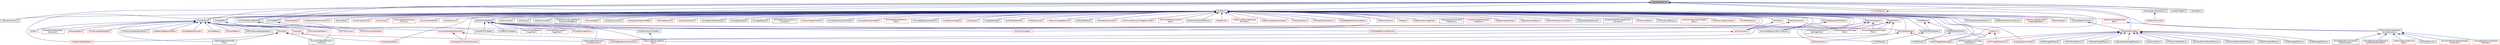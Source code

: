 digraph "itkSingletonMacro.h"
{
 // LATEX_PDF_SIZE
  edge [fontname="Helvetica",fontsize="10",labelfontname="Helvetica",labelfontsize="10"];
  node [fontname="Helvetica",fontsize="10",shape=record];
  Node1 [label="itkSingletonMacro.h",height=0.2,width=0.4,color="black", fillcolor="grey75", style="filled", fontcolor="black",tooltip=" "];
  Node1 -> Node2 [dir="back",color="midnightblue",fontsize="10",style="solid",fontname="Helvetica"];
  Node2 [label="itkBuildInformation.h",height=0.2,width=0.4,color="black", fillcolor="white", style="filled",URL="$itkBuildInformation_8h.html",tooltip=" "];
  Node1 -> Node3 [dir="back",color="midnightblue",fontsize="10",style="solid",fontname="Helvetica"];
  Node3 [label="itkDataObject.h",height=0.2,width=0.4,color="black", fillcolor="white", style="filled",URL="$itkDataObject_8h.html",tooltip=" "];
  Node3 -> Node4 [dir="back",color="midnightblue",fontsize="10",style="solid",fontname="Helvetica"];
  Node4 [label="itkAutoPointerDataObject\lDecorator.h",height=0.2,width=0.4,color="black", fillcolor="white", style="filled",URL="$itkAutoPointerDataObjectDecorator_8h.html",tooltip=" "];
  Node3 -> Node5 [dir="back",color="midnightblue",fontsize="10",style="solid",fontname="Helvetica"];
  Node5 [label="itkCSVArray2DDataObject.h",height=0.2,width=0.4,color="red", fillcolor="white", style="filled",URL="$itkCSVArray2DDataObject_8h.html",tooltip=" "];
  Node3 -> Node7 [dir="back",color="midnightblue",fontsize="10",style="solid",fontname="Helvetica"];
  Node7 [label="itkDataObjectDecorator.h",height=0.2,width=0.4,color="red", fillcolor="white", style="filled",URL="$itkDataObjectDecorator_8h.html",tooltip=" "];
  Node3 -> Node39 [dir="back",color="midnightblue",fontsize="10",style="solid",fontname="Helvetica"];
  Node39 [label="itkGPUDataManager.h",height=0.2,width=0.4,color="red", fillcolor="white", style="filled",URL="$itkGPUDataManager_8h.html",tooltip=" "];
  Node39 -> Node53 [dir="back",color="midnightblue",fontsize="10",style="solid",fontname="Helvetica"];
  Node53 [label="itkGPUImageDataManager.h",height=0.2,width=0.4,color="red", fillcolor="white", style="filled",URL="$itkGPUImageDataManager_8h.html",tooltip=" "];
  Node39 -> Node66 [dir="back",color="midnightblue",fontsize="10",style="solid",fontname="Helvetica"];
  Node66 [label="itkGPUReduction.h",height=0.2,width=0.4,color="red", fillcolor="white", style="filled",URL="$itkGPUReduction_8h.html",tooltip=" "];
  Node3 -> Node67 [dir="back",color="midnightblue",fontsize="10",style="solid",fontname="Helvetica"];
  Node67 [label="itkImageBase.h",height=0.2,width=0.4,color="red", fillcolor="white", style="filled",URL="$itkImageBase_8h.html",tooltip=" "];
  Node3 -> Node912 [dir="back",color="midnightblue",fontsize="10",style="solid",fontname="Helvetica"];
  Node912 [label="itkLevelSetBase.h",height=0.2,width=0.4,color="red", fillcolor="white", style="filled",URL="$itkLevelSetBase_8h.html",tooltip=" "];
  Node3 -> Node914 [dir="back",color="midnightblue",fontsize="10",style="solid",fontname="Helvetica"];
  Node914 [label="itkMatrixResizeableDataObject.h",height=0.2,width=0.4,color="black", fillcolor="white", style="filled",URL="$itkMatrixResizeableDataObject_8h.html",tooltip=" "];
  Node3 -> Node915 [dir="back",color="midnightblue",fontsize="10",style="solid",fontname="Helvetica"];
  Node915 [label="itkPath.h",height=0.2,width=0.4,color="red", fillcolor="white", style="filled",URL="$itkPath_8h.html",tooltip=" "];
  Node3 -> Node924 [dir="back",color="midnightblue",fontsize="10",style="solid",fontname="Helvetica"];
  Node924 [label="itkPointSet.h",height=0.2,width=0.4,color="red", fillcolor="white", style="filled",URL="$itkPointSet_8h.html",tooltip=" "];
  Node924 -> Node258 [dir="back",color="midnightblue",fontsize="10",style="solid",fontname="Helvetica"];
  Node258 [label="itkLandmarkBasedTransform\lInitializer.h",height=0.2,width=0.4,color="black", fillcolor="white", style="filled",URL="$itkLandmarkBasedTransformInitializer_8h.html",tooltip=" "];
  Node924 -> Node931 [dir="back",color="midnightblue",fontsize="10",style="solid",fontname="Helvetica"];
  Node931 [label="itkManifoldParzenWindows\lPointSetFunction.h",height=0.2,width=0.4,color="red", fillcolor="white", style="filled",URL="$itkManifoldParzenWindowsPointSetFunction_8h.html",tooltip=" "];
  Node924 -> Node176 [dir="back",color="midnightblue",fontsize="10",style="solid",fontname="Helvetica"];
  Node176 [label="itkObjectToObjectMetric.h",height=0.2,width=0.4,color="red", fillcolor="white", style="filled",URL="$itkObjectToObjectMetric_8h.html",tooltip=" "];
  Node924 -> Node962 [dir="back",color="midnightblue",fontsize="10",style="solid",fontname="Helvetica"];
  Node962 [label="itkSpatialObjectToPointSet\lFilter.h",height=0.2,width=0.4,color="black", fillcolor="white", style="filled",URL="$itkSpatialObjectToPointSetFilter_8h.html",tooltip=" "];
  Node3 -> Node963 [dir="back",color="midnightblue",fontsize="10",style="solid",fontname="Helvetica"];
  Node963 [label="itkProcessObject.h",height=0.2,width=0.4,color="red", fillcolor="white", style="filled",URL="$itkProcessObject_8h.html",tooltip=" "];
  Node3 -> Node1110 [dir="back",color="midnightblue",fontsize="10",style="solid",fontname="Helvetica"];
  Node1110 [label="itkSample.h",height=0.2,width=0.4,color="red", fillcolor="white", style="filled",URL="$itkSample_8h.html",tooltip=" "];
  Node1110 -> Node1123 [dir="back",color="midnightblue",fontsize="10",style="solid",fontname="Helvetica"];
  Node1123 [label="itkSubsamplerBase.h",height=0.2,width=0.4,color="red", fillcolor="white", style="filled",URL="$itkSubsamplerBase_8h.html",tooltip=" "];
  Node3 -> Node1128 [dir="back",color="midnightblue",fontsize="10",style="solid",fontname="Helvetica"];
  Node1128 [label="itkSimpleDataObjectDecorator.h",height=0.2,width=0.4,color="red", fillcolor="white", style="filled",URL="$itkSimpleDataObjectDecorator_8h.html",tooltip=" "];
  Node1128 -> Node1013 [dir="back",color="midnightblue",fontsize="10",style="solid",fontname="Helvetica"];
  Node1013 [label="itkHistogramThresholdCalculator.h",height=0.2,width=0.4,color="red", fillcolor="white", style="filled",URL="$itkHistogramThresholdCalculator_8h.html",tooltip=" "];
  Node1128 -> Node1130 [dir="back",color="midnightblue",fontsize="10",style="solid",fontname="Helvetica"];
  Node1130 [label="itkKdTreeBasedKmeansEstimator.h",height=0.2,width=0.4,color="red", fillcolor="white", style="filled",URL="$itkKdTreeBasedKmeansEstimator_8h.html",tooltip=" "];
  Node3 -> Node962 [dir="back",color="midnightblue",fontsize="10",style="solid",fontname="Helvetica"];
  Node3 -> Node1131 [dir="back",color="midnightblue",fontsize="10",style="solid",fontname="Helvetica"];
  Node1131 [label="itkTemporalDataObject.h",height=0.2,width=0.4,color="red", fillcolor="white", style="filled",URL="$itkTemporalDataObject_8h.html",tooltip=" "];
  Node3 -> Node1132 [dir="back",color="midnightblue",fontsize="10",style="solid",fontname="Helvetica"];
  Node1132 [label="itkUnaryCorrespondenceMatrix.h",height=0.2,width=0.4,color="black", fillcolor="white", style="filled",URL="$itkUnaryCorrespondenceMatrix_8h.html",tooltip=" "];
  Node3 -> Node1010 [dir="back",color="midnightblue",fontsize="10",style="solid",fontname="Helvetica"];
  Node1010 [label="itkWatershedSegmentTable.h",height=0.2,width=0.4,color="red", fillcolor="white", style="filled",URL="$itkWatershedSegmentTable_8h.html",tooltip=" "];
  Node1 -> Node1133 [dir="back",color="midnightblue",fontsize="10",style="solid",fontname="Helvetica"];
  Node1133 [label="itkFFTWGlobalConfiguration.h",height=0.2,width=0.4,color="black", fillcolor="white", style="filled",URL="$itkFFTWGlobalConfiguration_8h.html",tooltip=" "];
  Node1133 -> Node1134 [dir="back",color="midnightblue",fontsize="10",style="solid",fontname="Helvetica"];
  Node1134 [label="itkFFTWCommon.h",height=0.2,width=0.4,color="red", fillcolor="white", style="filled",URL="$itkFFTWCommon_8h.html",tooltip=" "];
  Node1133 -> Node1135 [dir="back",color="midnightblue",fontsize="10",style="solid",fontname="Helvetica"];
  Node1135 [label="itkFFTWCommonExtended.h",height=0.2,width=0.4,color="red", fillcolor="white", style="filled",URL="$itkFFTWCommonExtended_8h.html",tooltip=" "];
  Node1 -> Node1136 [dir="back",color="midnightblue",fontsize="10",style="solid",fontname="Helvetica"];
  Node1136 [label="itkFloatingPointExceptions.h",height=0.2,width=0.4,color="black", fillcolor="white", style="filled",URL="$itkFloatingPointExceptions_8h.html",tooltip=" "];
  Node1136 -> Node1137 [dir="back",color="midnightblue",fontsize="10",style="solid",fontname="Helvetica"];
  Node1137 [label="itkTestDriverInclude.h",height=0.2,width=0.4,color="red", fillcolor="white", style="filled",URL="$itkTestDriverInclude_8h.html",tooltip=" "];
  Node1 -> Node1140 [dir="back",color="midnightblue",fontsize="10",style="solid",fontname="Helvetica"];
  Node1140 [label="itkMersenneTwisterRandom\lVariateGenerator.h",height=0.2,width=0.4,color="black", fillcolor="white", style="filled",URL="$itkMersenneTwisterRandomVariateGenerator_8h.html",tooltip=" "];
  Node1140 -> Node604 [dir="back",color="midnightblue",fontsize="10",style="solid",fontname="Helvetica"];
  Node604 [label="itkImageRandomConstIterator\lWithIndex.h",height=0.2,width=0.4,color="red", fillcolor="white", style="filled",URL="$itkImageRandomConstIteratorWithIndex_8h.html",tooltip=" "];
  Node1140 -> Node625 [dir="back",color="midnightblue",fontsize="10",style="solid",fontname="Helvetica"];
  Node625 [label="itkImageRandomConstIterator\lWithOnlyIndex.h",height=0.2,width=0.4,color="black", fillcolor="white", style="filled",URL="$itkImageRandomConstIteratorWithOnlyIndex_8h.html",tooltip=" "];
  Node1140 -> Node610 [dir="back",color="midnightblue",fontsize="10",style="solid",fontname="Helvetica"];
  Node610 [label="itkImageRandomNonRepeating\lConstIteratorWithIndex.h",height=0.2,width=0.4,color="red", fillcolor="white", style="filled",URL="$itkImageRandomNonRepeatingConstIteratorWithIndex_8h.html",tooltip=" "];
  Node1140 -> Node1141 [dir="back",color="midnightblue",fontsize="10",style="solid",fontname="Helvetica"];
  Node1141 [label="itkParticleSwarmOptimizer\lBase.h",height=0.2,width=0.4,color="red", fillcolor="white", style="filled",URL="$itkParticleSwarmOptimizerBase_8h.html",tooltip=" "];
  Node1140 -> Node1144 [dir="back",color="midnightblue",fontsize="10",style="solid",fontname="Helvetica"];
  Node1144 [label="itkSPSAOptimizer.h",height=0.2,width=0.4,color="black", fillcolor="white", style="filled",URL="$itkSPSAOptimizer_8h.html",tooltip=" "];
  Node1140 -> Node1126 [dir="back",color="midnightblue",fontsize="10",style="solid",fontname="Helvetica"];
  Node1126 [label="itkUniformRandomSpatialNeighbor\lSubsampler.h",height=0.2,width=0.4,color="red", fillcolor="white", style="filled",URL="$itkUniformRandomSpatialNeighborSubsampler_8h.html",tooltip=" "];
  Node1 -> Node1145 [dir="back",color="midnightblue",fontsize="10",style="solid",fontname="Helvetica"];
  Node1145 [label="itkMetaImageIO.h",height=0.2,width=0.4,color="black", fillcolor="white", style="filled",URL="$itkMetaImageIO_8h.html",tooltip=" "];
  Node1 -> Node1026 [dir="back",color="midnightblue",fontsize="10",style="solid",fontname="Helvetica"];
  Node1026 [label="itkMultiThreaderBase.h",height=0.2,width=0.4,color="black", fillcolor="white", style="filled",URL="$itkMultiThreaderBase_8h.html",tooltip=" "];
  Node1026 -> Node274 [dir="back",color="midnightblue",fontsize="10",style="solid",fontname="Helvetica"];
  Node274 [label="itkCannyEdgeDetectionImage\lFilter.h",height=0.2,width=0.4,color="red", fillcolor="white", style="filled",URL="$itkCannyEdgeDetectionImageFilter_8h.html",tooltip=" "];
  Node1026 -> Node298 [dir="back",color="midnightblue",fontsize="10",style="solid",fontname="Helvetica"];
  Node298 [label="itkDenseFiniteDifference\lImageFilter.h",height=0.2,width=0.4,color="red", fillcolor="white", style="filled",URL="$itkDenseFiniteDifferenceImageFilter_8h.html",tooltip=" "];
  Node1026 -> Node1027 [dir="back",color="midnightblue",fontsize="10",style="solid",fontname="Helvetica"];
  Node1027 [label="itkDomainThreader.h",height=0.2,width=0.4,color="red", fillcolor="white", style="filled",URL="$itkDomainThreader_8h.html",tooltip=" "];
  Node1026 -> Node300 [dir="back",color="midnightblue",fontsize="10",style="solid",fontname="Helvetica"];
  Node300 [label="itkFiniteDifferenceSparse\lImageFilter.h",height=0.2,width=0.4,color="red", fillcolor="white", style="filled",URL="$itkFiniteDifferenceSparseImageFilter_8h.html",tooltip=" "];
  Node1026 -> Node84 [dir="back",color="midnightblue",fontsize="10",style="solid",fontname="Helvetica"];
  Node84 [label="itkImageToImageMetric.h",height=0.2,width=0.4,color="red", fillcolor="white", style="filled",URL="$itkImageToImageMetric_8h.html",tooltip=" "];
  Node1026 -> Node931 [dir="back",color="midnightblue",fontsize="10",style="solid",fontname="Helvetica"];
  Node1026 -> Node306 [dir="back",color="midnightblue",fontsize="10",style="solid",fontname="Helvetica"];
  Node306 [label="itkNarrowBandImageFilter\lBase.h",height=0.2,width=0.4,color="red", fillcolor="white", style="filled",URL="$itkNarrowBandImageFilterBase_8h.html",tooltip=" "];
  Node1026 -> Node307 [dir="back",color="midnightblue",fontsize="10",style="solid",fontname="Helvetica"];
  Node307 [label="itkParallelSparseFieldLevel\lSetImageFilter.h",height=0.2,width=0.4,color="black", fillcolor="white", style="filled",URL="$itkParallelSparseFieldLevelSetImageFilter_8h.html",tooltip=" "];
  Node1026 -> Node1048 [dir="back",color="midnightblue",fontsize="10",style="solid",fontname="Helvetica"];
  Node1048 [label="itkPlatformMultiThreader.h",height=0.2,width=0.4,color="black", fillcolor="white", style="filled",URL="$itkPlatformMultiThreader_8h.html",tooltip=" "];
  Node1048 -> Node306 [dir="back",color="midnightblue",fontsize="10",style="solid",fontname="Helvetica"];
  Node1026 -> Node1049 [dir="back",color="midnightblue",fontsize="10",style="solid",fontname="Helvetica"];
  Node1049 [label="itkPoolMultiThreader.h",height=0.2,width=0.4,color="black", fillcolor="white", style="filled",URL="$itkPoolMultiThreader_8h.html",tooltip=" "];
  Node1026 -> Node308 [dir="back",color="midnightblue",fontsize="10",style="solid",fontname="Helvetica"];
  Node308 [label="itkSparseFieldLevelSetImage\lFilter.h",height=0.2,width=0.4,color="red", fillcolor="white", style="filled",URL="$itkSparseFieldLevelSetImageFilter_8h.html",tooltip=" "];
  Node1026 -> Node1050 [dir="back",color="midnightblue",fontsize="10",style="solid",fontname="Helvetica"];
  Node1050 [label="itkTBBMultiThreader.h",height=0.2,width=0.4,color="black", fillcolor="white", style="filled",URL="$itkTBBMultiThreader_8h.html",tooltip=" "];
  Node1026 -> Node1051 [dir="back",color="midnightblue",fontsize="10",style="solid",fontname="Helvetica"];
  Node1051 [label="itkThreadedDomainPartitioner.h",height=0.2,width=0.4,color="red", fillcolor="white", style="filled",URL="$itkThreadedDomainPartitioner_8h.html",tooltip=" "];
  Node1 -> Node1146 [dir="back",color="midnightblue",fontsize="10",style="solid",fontname="Helvetica"];
  Node1146 [label="itkObject.h",height=0.2,width=0.4,color="black", fillcolor="white", style="filled",URL="$itkObject_8h.html",tooltip=" "];
  Node1146 -> Node1147 [dir="back",color="midnightblue",fontsize="10",style="solid",fontname="Helvetica"];
  Node1147 [label="itkArchetypeSeriesFileNames.h",height=0.2,width=0.4,color="black", fillcolor="white", style="filled",URL="$itkArchetypeSeriesFileNames_8h.html",tooltip=" "];
  Node1146 -> Node1148 [dir="back",color="midnightblue",fontsize="10",style="solid",fontname="Helvetica"];
  Node1148 [label="itkBSplineTransformInitializer.h",height=0.2,width=0.4,color="black", fillcolor="white", style="filled",URL="$itkBSplineTransformInitializer_8h.html",tooltip=" "];
  Node1146 -> Node259 [dir="back",color="midnightblue",fontsize="10",style="solid",fontname="Helvetica"];
  Node259 [label="itkBinaryImageToLevelSet\lImageAdaptorBase.h",height=0.2,width=0.4,color="red", fillcolor="white", style="filled",URL="$itkBinaryImageToLevelSetImageAdaptorBase_8h.html",tooltip=" "];
  Node1146 -> Node2 [dir="back",color="midnightblue",fontsize="10",style="solid",fontname="Helvetica"];
  Node1146 -> Node1149 [dir="back",color="midnightblue",fontsize="10",style="solid",fontname="Helvetica"];
  Node1149 [label="itkByteSwapper.h",height=0.2,width=0.4,color="red", fillcolor="white", style="filled",URL="$itkByteSwapper_8h.html",tooltip=" "];
  Node1146 -> Node1167 [dir="back",color="midnightblue",fontsize="10",style="solid",fontname="Helvetica"];
  Node1167 [label="itkCellInterface.h",height=0.2,width=0.4,color="red", fillcolor="white", style="filled",URL="$itkCellInterface_8h.html",tooltip=" "];
  Node1146 -> Node630 [dir="back",color="midnightblue",fontsize="10",style="solid",fontname="Helvetica"];
  Node630 [label="itkCenteredTransformInitializer.h",height=0.2,width=0.4,color="red", fillcolor="white", style="filled",URL="$itkCenteredTransformInitializer_8h.html",tooltip=" "];
  Node1146 -> Node1183 [dir="back",color="midnightblue",fontsize="10",style="solid",fontname="Helvetica"];
  Node1183 [label="itkColorTable.h",height=0.2,width=0.4,color="black", fillcolor="white", style="filled",URL="$itkColorTable_8h.html",tooltip=" "];
  Node1146 -> Node1184 [dir="back",color="midnightblue",fontsize="10",style="solid",fontname="Helvetica"];
  Node1184 [label="itkColormapFunction.h",height=0.2,width=0.4,color="red", fillcolor="white", style="filled",URL="$itkColormapFunction_8h.html",tooltip=" "];
  Node1146 -> Node1200 [dir="back",color="midnightblue",fontsize="10",style="solid",fontname="Helvetica"];
  Node1200 [label="itkCommand.h",height=0.2,width=0.4,color="red", fillcolor="white", style="filled",URL="$itkCommand_8h.html",tooltip=" "];
  Node1146 -> Node1216 [dir="back",color="midnightblue",fontsize="10",style="solid",fontname="Helvetica"];
  Node1216 [label="itkConvergenceMonitoring\lFunction.h",height=0.2,width=0.4,color="red", fillcolor="white", style="filled",URL="$itkConvergenceMonitoringFunction_8h.html",tooltip=" "];
  Node1146 -> Node1218 [dir="back",color="midnightblue",fontsize="10",style="solid",fontname="Helvetica"];
  Node1218 [label="itkConvertPixelBuffer.h",height=0.2,width=0.4,color="red", fillcolor="white", style="filled",URL="$itkConvertPixelBuffer_8h.html",tooltip=" "];
  Node1146 -> Node1221 [dir="back",color="midnightblue",fontsize="10",style="solid",fontname="Helvetica"];
  Node1221 [label="itkCostFunction.h",height=0.2,width=0.4,color="red", fillcolor="white", style="filled",URL="$itkCostFunction_8h.html",tooltip=" "];
  Node1146 -> Node1247 [dir="back",color="midnightblue",fontsize="10",style="solid",fontname="Helvetica"];
  Node1247 [label="itkCreateObjectFunction.h",height=0.2,width=0.4,color="black", fillcolor="white", style="filled",URL="$itkCreateObjectFunction_8h.html",tooltip=" "];
  Node1247 -> Node1248 [dir="back",color="midnightblue",fontsize="10",style="solid",fontname="Helvetica"];
  Node1248 [label="itkObjectFactoryBase.h",height=0.2,width=0.4,color="red", fillcolor="white", style="filled",URL="$itkObjectFactoryBase_8h.html",tooltip=" "];
  Node1248 -> Node1249 [dir="back",color="midnightblue",fontsize="10",style="solid",fontname="Helvetica"];
  Node1249 [label="itkBMPImageIOFactory.h",height=0.2,width=0.4,color="black", fillcolor="white", style="filled",URL="$itkBMPImageIOFactory_8h.html",tooltip=" "];
  Node1248 -> Node1153 [dir="back",color="midnightblue",fontsize="10",style="solid",fontname="Helvetica"];
  Node1153 [label="itkBYUMeshIOFactory.h",height=0.2,width=0.4,color="black", fillcolor="white", style="filled",URL="$itkBYUMeshIOFactory_8h.html",tooltip=" "];
  Node1248 -> Node1250 [dir="back",color="midnightblue",fontsize="10",style="solid",fontname="Helvetica"];
  Node1250 [label="itkBioRadImageIOFactory.h",height=0.2,width=0.4,color="black", fillcolor="white", style="filled",URL="$itkBioRadImageIOFactory_8h.html",tooltip=" "];
  Node1248 -> Node1251 [dir="back",color="midnightblue",fontsize="10",style="solid",fontname="Helvetica"];
  Node1251 [label="itkBruker2dseqImageIOFactory.h",height=0.2,width=0.4,color="black", fillcolor="white", style="filled",URL="$itkBruker2dseqImageIOFactory_8h.html",tooltip=" "];
  Node1248 -> Node377 [dir="back",color="midnightblue",fontsize="10",style="solid",fontname="Helvetica"];
  Node377 [label="itkFFTDiscreteGaussianImage\lFilterFactory.h",height=0.2,width=0.4,color="black", fillcolor="white", style="filled",URL="$itkFFTDiscreteGaussianImageFilterFactory_8h.html",tooltip=" "];
  Node1248 -> Node379 [dir="back",color="midnightblue",fontsize="10",style="solid",fontname="Helvetica"];
  Node379 [label="itkFFTImageFilterFactory.h",height=0.2,width=0.4,color="red", fillcolor="white", style="filled",URL="$itkFFTImageFilterFactory_8h.html",tooltip=" "];
  Node1248 -> Node1252 [dir="back",color="midnightblue",fontsize="10",style="solid",fontname="Helvetica"];
  Node1252 [label="itkFactoryTestLib.h",height=0.2,width=0.4,color="black", fillcolor="white", style="filled",URL="$itkFactoryTestLib_8h.html",tooltip=" "];
  Node1248 -> Node1253 [dir="back",color="midnightblue",fontsize="10",style="solid",fontname="Helvetica"];
  Node1253 [label="itkFileListVideoIOFactory.h",height=0.2,width=0.4,color="black", fillcolor="white", style="filled",URL="$itkFileListVideoIOFactory_8h.html",tooltip=" "];
  Node1248 -> Node1155 [dir="back",color="midnightblue",fontsize="10",style="solid",fontname="Helvetica"];
  Node1155 [label="itkFreeSurferAsciiMeshIOFactory.h",height=0.2,width=0.4,color="black", fillcolor="white", style="filled",URL="$itkFreeSurferAsciiMeshIOFactory_8h.html",tooltip=" "];
  Node1248 -> Node1156 [dir="back",color="midnightblue",fontsize="10",style="solid",fontname="Helvetica"];
  Node1156 [label="itkFreeSurferBinaryMeshIOFactory.h",height=0.2,width=0.4,color="black", fillcolor="white", style="filled",URL="$itkFreeSurferBinaryMeshIOFactory_8h.html",tooltip=" "];
  Node1248 -> Node1254 [dir="back",color="midnightblue",fontsize="10",style="solid",fontname="Helvetica"];
  Node1254 [label="itkGDCMImageIOFactory.h",height=0.2,width=0.4,color="black", fillcolor="white", style="filled",URL="$itkGDCMImageIOFactory_8h.html",tooltip=" "];
  Node1248 -> Node1255 [dir="back",color="midnightblue",fontsize="10",style="solid",fontname="Helvetica"];
  Node1255 [label="itkGE4ImageIOFactory.h",height=0.2,width=0.4,color="black", fillcolor="white", style="filled",URL="$itkGE4ImageIOFactory_8h.html",tooltip=" "];
  Node1248 -> Node1256 [dir="back",color="midnightblue",fontsize="10",style="solid",fontname="Helvetica"];
  Node1256 [label="itkGE5ImageIOFactory.h",height=0.2,width=0.4,color="black", fillcolor="white", style="filled",URL="$itkGE5ImageIOFactory_8h.html",tooltip=" "];
  Node1248 -> Node1493 [dir="back",color="midnightblue",fontsize="10",style="solid",fontname="Helvetica"];
  Node1493 [label="itkStoppingCriterionBase.h",height=0.2,width=0.4,color="red", fillcolor="white", style="filled",URL="$itkStoppingCriterionBase_8h.html",tooltip=" "];
  Node1146 -> Node1272 [dir="back",color="midnightblue",fontsize="10",style="solid",fontname="Helvetica"];
  Node1272 [label="itkDOMNode.h",height=0.2,width=0.4,color="red", fillcolor="white", style="filled",URL="$itkDOMNode_8h.html",tooltip=" "];
  Node1272 -> Node1273 [dir="back",color="midnightblue",fontsize="10",style="solid",fontname="Helvetica"];
  Node1273 [label="itkDOMNodeXMLReader.h",height=0.2,width=0.4,color="black", fillcolor="white", style="filled",URL="$itkDOMNodeXMLReader_8h.html",tooltip=" "];
  Node1273 -> Node1274 [dir="back",color="midnightblue",fontsize="10",style="solid",fontname="Helvetica"];
  Node1274 [label="itkDOMReader.h",height=0.2,width=0.4,color="black", fillcolor="white", style="filled",URL="$itkDOMReader_8h.html",tooltip=" "];
  Node1272 -> Node1275 [dir="back",color="midnightblue",fontsize="10",style="solid",fontname="Helvetica"];
  Node1275 [label="itkDOMNodeXMLWriter.h",height=0.2,width=0.4,color="black", fillcolor="white", style="filled",URL="$itkDOMNodeXMLWriter_8h.html",tooltip=" "];
  Node1275 -> Node1276 [dir="back",color="midnightblue",fontsize="10",style="solid",fontname="Helvetica"];
  Node1276 [label="itkDOMWriter.h",height=0.2,width=0.4,color="black", fillcolor="white", style="filled",URL="$itkDOMWriter_8h.html",tooltip=" "];
  Node1146 -> Node1273 [dir="back",color="midnightblue",fontsize="10",style="solid",fontname="Helvetica"];
  Node1146 -> Node1275 [dir="back",color="midnightblue",fontsize="10",style="solid",fontname="Helvetica"];
  Node1146 -> Node1274 [dir="back",color="midnightblue",fontsize="10",style="solid",fontname="Helvetica"];
  Node1146 -> Node1276 [dir="back",color="midnightblue",fontsize="10",style="solid",fontname="Helvetica"];
  Node1146 -> Node3 [dir="back",color="midnightblue",fontsize="10",style="solid",fontname="Helvetica"];
  Node1146 -> Node1278 [dir="back",color="midnightblue",fontsize="10",style="solid",fontname="Helvetica"];
  Node1278 [label="itkDecisionRule.h",height=0.2,width=0.4,color="red", fillcolor="white", style="filled",URL="$itkDecisionRule_8h.html",tooltip=" "];
  Node1146 -> Node1497 [dir="back",color="midnightblue",fontsize="10",style="solid",fontname="Helvetica"];
  Node1497 [label="itkDirectory.h",height=0.2,width=0.4,color="black", fillcolor="white", style="filled",URL="$itkDirectory_8h.html",tooltip=" "];
  Node1146 -> Node1027 [dir="back",color="midnightblue",fontsize="10",style="solid",fontname="Helvetica"];
  Node1146 -> Node1283 [dir="back",color="midnightblue",fontsize="10",style="solid",fontname="Helvetica"];
  Node1283 [label="itkDynamicLoader.h",height=0.2,width=0.4,color="black", fillcolor="white", style="filled",URL="$itkDynamicLoader_8h.html",tooltip=" "];
  Node1146 -> Node1133 [dir="back",color="midnightblue",fontsize="10",style="solid",fontname="Helvetica"];
  Node1146 -> Node397 [dir="back",color="midnightblue",fontsize="10",style="solid",fontname="Helvetica"];
  Node397 [label="itkFastMarchingImageToNode\lPairContainerAdaptor.h",height=0.2,width=0.4,color="black", fillcolor="white", style="filled",URL="$itkFastMarchingImageToNodePairContainerAdaptor_8h.html",tooltip=" "];
  Node1146 -> Node1286 [dir="back",color="midnightblue",fontsize="10",style="solid",fontname="Helvetica"];
  Node1286 [label="itkFunctionBase.h",height=0.2,width=0.4,color="red", fillcolor="white", style="filled",URL="$itkFunctionBase_8h.html",tooltip=" "];
  Node1146 -> Node39 [dir="back",color="midnightblue",fontsize="10",style="solid",fontname="Helvetica"];
  Node1146 -> Node53 [dir="back",color="midnightblue",fontsize="10",style="solid",fontname="Helvetica"];
  Node1146 -> Node66 [dir="back",color="midnightblue",fontsize="10",style="solid",fontname="Helvetica"];
  Node1146 -> Node1498 [dir="back",color="midnightblue",fontsize="10",style="solid",fontname="Helvetica"];
  Node1498 [label="itkGeometryUtilities.h",height=0.2,width=0.4,color="black", fillcolor="white", style="filled",URL="$itkGeometryUtilities_8h.html",tooltip=" "];
  Node1146 -> Node1332 [dir="back",color="midnightblue",fontsize="10",style="solid",fontname="Helvetica"];
  Node1332 [label="itkHistogramAlgorithmBase.h",height=0.2,width=0.4,color="red", fillcolor="white", style="filled",URL="$itkHistogramAlgorithmBase_8h.html",tooltip=" "];
  Node1146 -> Node1013 [dir="back",color="midnightblue",fontsize="10",style="solid",fontname="Helvetica"];
  Node1146 -> Node1499 [dir="back",color="midnightblue",fontsize="10",style="solid",fontname="Helvetica"];
  Node1499 [label="itkIPLFileNameList.h",height=0.2,width=0.4,color="red", fillcolor="white", style="filled",URL="$itkIPLFileNameList_8h.html",tooltip=" "];
  Node1146 -> Node1444 [dir="back",color="midnightblue",fontsize="10",style="solid",fontname="Helvetica"];
  Node1444 [label="itkIdentityTransform.h",height=0.2,width=0.4,color="red", fillcolor="white", style="filled",URL="$itkIdentityTransform_8h.html",tooltip=" "];
  Node1146 -> Node1500 [dir="back",color="midnightblue",fontsize="10",style="solid",fontname="Helvetica"];
  Node1500 [label="itkImageContainerInterface.h",height=0.2,width=0.4,color="black", fillcolor="white", style="filled",URL="$itkImageContainerInterface_8h.html",tooltip=" "];
  Node1146 -> Node627 [dir="back",color="midnightblue",fontsize="10",style="solid",fontname="Helvetica"];
  Node627 [label="itkImageDuplicator.h",height=0.2,width=0.4,color="black", fillcolor="white", style="filled",URL="$itkImageDuplicator_8h.html",tooltip=" "];
  Node1146 -> Node1340 [dir="back",color="midnightblue",fontsize="10",style="solid",fontname="Helvetica"];
  Node1340 [label="itkImageIOFactory.h",height=0.2,width=0.4,color="black", fillcolor="white", style="filled",URL="$itkImageIOFactory_8h.html",tooltip=" "];
  Node1146 -> Node467 [dir="back",color="midnightblue",fontsize="10",style="solid",fontname="Helvetica"];
  Node467 [label="itkImagePCADecomposition\lCalculator.h",height=0.2,width=0.4,color="black", fillcolor="white", style="filled",URL="$itkImagePCADecompositionCalculator_8h.html",tooltip=" "];
  Node1146 -> Node1367 [dir="back",color="midnightblue",fontsize="10",style="solid",fontname="Helvetica"];
  Node1367 [label="itkImportImageContainer.h",height=0.2,width=0.4,color="red", fillcolor="white", style="filled",URL="$itkImportImageContainer_8h.html",tooltip=" "];
  Node1146 -> Node1501 [dir="back",color="midnightblue",fontsize="10",style="solid",fontname="Helvetica"];
  Node1501 [label="itkIndexedContainerInterface.h",height=0.2,width=0.4,color="black", fillcolor="white", style="filled",URL="$itkIndexedContainerInterface_8h.html",tooltip=" "];
  Node1146 -> Node1118 [dir="back",color="midnightblue",fontsize="10",style="solid",fontname="Helvetica"];
  Node1118 [label="itkKdTree.h",height=0.2,width=0.4,color="red", fillcolor="white", style="filled",URL="$itkKdTree_8h.html",tooltip=" "];
  Node1118 -> Node1116 [dir="back",color="midnightblue",fontsize="10",style="solid",fontname="Helvetica"];
  Node1116 [label="itkPointsLocator.h",height=0.2,width=0.4,color="red", fillcolor="white", style="filled",URL="$itkPointsLocator_8h.html",tooltip=" "];
  Node1116 -> Node931 [dir="back",color="midnightblue",fontsize="10",style="solid",fontname="Helvetica"];
  Node1146 -> Node1130 [dir="back",color="midnightblue",fontsize="10",style="solid",fontname="Helvetica"];
  Node1146 -> Node258 [dir="back",color="midnightblue",fontsize="10",style="solid",fontname="Helvetica"];
  Node1146 -> Node478 [dir="back",color="midnightblue",fontsize="10",style="solid",fontname="Helvetica"];
  Node478 [label="itkLevelSetContainerBase.h",height=0.2,width=0.4,color="red", fillcolor="white", style="filled",URL="$itkLevelSetContainerBase_8h.html",tooltip=" "];
  Node1146 -> Node1502 [dir="back",color="midnightblue",fontsize="10",style="solid",fontname="Helvetica"];
  Node1502 [label="itkLevelSetDomainPartition\lBase.h",height=0.2,width=0.4,color="red", fillcolor="white", style="filled",URL="$itkLevelSetDomainPartitionBase_8h.html",tooltip=" "];
  Node1146 -> Node1370 [dir="back",color="midnightblue",fontsize="10",style="solid",fontname="Helvetica"];
  Node1370 [label="itkLevelSetEquationContainer.h",height=0.2,width=0.4,color="black", fillcolor="white", style="filled",URL="$itkLevelSetEquationContainer_8h.html",tooltip=" "];
  Node1146 -> Node1296 [dir="back",color="midnightblue",fontsize="10",style="solid",fontname="Helvetica"];
  Node1296 [label="itkLevelSetEquationTermBase.h",height=0.2,width=0.4,color="red", fillcolor="white", style="filled",URL="$itkLevelSetEquationTermBase_8h.html",tooltip=" "];
  Node1296 -> Node1302 [dir="back",color="midnightblue",fontsize="10",style="solid",fontname="Helvetica"];
  Node1302 [label="itkLevelSetEquationTermContainer.h",height=0.2,width=0.4,color="black", fillcolor="white", style="filled",URL="$itkLevelSetEquationTermContainer_8h.html",tooltip=" "];
  Node1146 -> Node1302 [dir="back",color="midnightblue",fontsize="10",style="solid",fontname="Helvetica"];
  Node1146 -> Node1372 [dir="back",color="midnightblue",fontsize="10",style="solid",fontname="Helvetica"];
  Node1372 [label="itkLightProcessObject.h",height=0.2,width=0.4,color="red", fillcolor="white", style="filled",URL="$itkLightProcessObject_8h.html",tooltip=" "];
  Node1146 -> Node1388 [dir="back",color="midnightblue",fontsize="10",style="solid",fontname="Helvetica"];
  Node1388 [label="itkLogOutput.h",height=0.2,width=0.4,color="red", fillcolor="white", style="filled",URL="$itkLogOutput_8h.html",tooltip=" "];
  Node1146 -> Node1394 [dir="back",color="midnightblue",fontsize="10",style="solid",fontname="Helvetica"];
  Node1394 [label="itkLoggerManager.h",height=0.2,width=0.4,color="black", fillcolor="white", style="filled",URL="$itkLoggerManager_8h.html",tooltip=" "];
  Node1146 -> Node880 [dir="back",color="midnightblue",fontsize="10",style="solid",fontname="Helvetica"];
  Node880 [label="itkMRASlabIdentifier.h",height=0.2,width=0.4,color="red", fillcolor="white", style="filled",URL="$itkMRASlabIdentifier_8h.html",tooltip=" "];
  Node1146 -> Node1398 [dir="back",color="midnightblue",fontsize="10",style="solid",fontname="Helvetica"];
  Node1398 [label="itkMapContainer.h",height=0.2,width=0.4,color="red", fillcolor="white", style="filled",URL="$itkMapContainer_8h.html",tooltip=" "];
  Node1146 -> Node1401 [dir="back",color="midnightblue",fontsize="10",style="solid",fontname="Helvetica"];
  Node1401 [label="itkMemoryUsageObserver.h",height=0.2,width=0.4,color="red", fillcolor="white", style="filled",URL="$itkMemoryUsageObserver_8h.html",tooltip=" "];
  Node1146 -> Node1159 [dir="back",color="midnightblue",fontsize="10",style="solid",fontname="Helvetica"];
  Node1159 [label="itkMeshIOFactory.h",height=0.2,width=0.4,color="black", fillcolor="white", style="filled",URL="$itkMeshIOFactory_8h.html",tooltip=" "];
  Node1146 -> Node1080 [dir="back",color="midnightblue",fontsize="10",style="solid",fontname="Helvetica"];
  Node1080 [label="itkMetaSceneConverter.h",height=0.2,width=0.4,color="red", fillcolor="white", style="filled",URL="$itkMetaSceneConverter_8h.html",tooltip=" "];
  Node1146 -> Node1407 [dir="back",color="midnightblue",fontsize="10",style="solid",fontname="Helvetica"];
  Node1407 [label="itkMinimumMaximumImageCalculator.h",height=0.2,width=0.4,color="red", fillcolor="white", style="filled",URL="$itkMinimumMaximumImageCalculator_8h.html",tooltip=" "];
  Node1146 -> Node1315 [dir="back",color="midnightblue",fontsize="10",style="solid",fontname="Helvetica"];
  Node1315 [label="itkMixtureModelComponent\lBase.h",height=0.2,width=0.4,color="red", fillcolor="white", style="filled",URL="$itkMixtureModelComponentBase_8h.html",tooltip=" "];
  Node1146 -> Node1026 [dir="back",color="midnightblue",fontsize="10",style="solid",fontname="Helvetica"];
  Node1146 -> Node1410 [dir="back",color="midnightblue",fontsize="10",style="solid",fontname="Helvetica"];
  Node1410 [label="itkNumericSeriesFileNames.h",height=0.2,width=0.4,color="black", fillcolor="white", style="filled",URL="$itkNumericSeriesFileNames_8h.html",tooltip=" "];
  Node1146 -> Node1411 [dir="back",color="midnightblue",fontsize="10",style="solid",fontname="Helvetica"];
  Node1411 [label="itkObjectStore.h",height=0.2,width=0.4,color="red", fillcolor="white", style="filled",URL="$itkObjectStore_8h.html",tooltip=" "];
  Node1411 -> Node274 [dir="back",color="midnightblue",fontsize="10",style="solid",fontname="Helvetica"];
  Node1411 -> Node306 [dir="back",color="midnightblue",fontsize="10",style="solid",fontname="Helvetica"];
  Node1411 -> Node307 [dir="back",color="midnightblue",fontsize="10",style="solid",fontname="Helvetica"];
  Node1411 -> Node308 [dir="back",color="midnightblue",fontsize="10",style="solid",fontname="Helvetica"];
  Node1146 -> Node176 [dir="back",color="midnightblue",fontsize="10",style="solid",fontname="Helvetica"];
  Node1146 -> Node1412 [dir="back",color="midnightblue",fontsize="10",style="solid",fontname="Helvetica"];
  Node1412 [label="itkOptimizer.h",height=0.2,width=0.4,color="red", fillcolor="white", style="filled",URL="$itkOptimizer_8h.html",tooltip=" "];
  Node1146 -> Node1414 [dir="back",color="midnightblue",fontsize="10",style="solid",fontname="Helvetica"];
  Node1414 [label="itkOptimizerParameterScales\lEstimator.h",height=0.2,width=0.4,color="red", fillcolor="white", style="filled",URL="$itkOptimizerParameterScalesEstimator_8h.html",tooltip=" "];
  Node1146 -> Node1504 [dir="back",color="midnightblue",fontsize="10",style="solid",fontname="Helvetica"];
  Node1504 [label="itkOptimizerParametersHelper.h",height=0.2,width=0.4,color="red", fillcolor="white", style="filled",URL="$itkOptimizerParametersHelper_8h.html",tooltip=" "];
  Node1146 -> Node1506 [dir="back",color="midnightblue",fontsize="10",style="solid",fontname="Helvetica"];
  Node1506 [label="itkOutputWindow.h",height=0.2,width=0.4,color="red", fillcolor="white", style="filled",URL="$itkOutputWindow_8h.html",tooltip=" "];
  Node1146 -> Node1116 [dir="back",color="midnightblue",fontsize="10",style="solid",fontname="Helvetica"];
  Node1146 -> Node1415 [dir="back",color="midnightblue",fontsize="10",style="solid",fontname="Helvetica"];
  Node1415 [label="itkProbabilityDistribution.h",height=0.2,width=0.4,color="red", fillcolor="white", style="filled",URL="$itkProbabilityDistribution_8h.html",tooltip=" "];
  Node1146 -> Node1419 [dir="back",color="midnightblue",fontsize="10",style="solid",fontname="Helvetica"];
  Node1419 [label="itkQuadEdgeMeshFunctionBase.h",height=0.2,width=0.4,color="red", fillcolor="white", style="filled",URL="$itkQuadEdgeMeshFunctionBase_8h.html",tooltip=" "];
  Node1146 -> Node1507 [dir="back",color="midnightblue",fontsize="10",style="solid",fontname="Helvetica"];
  Node1507 [label="itkRandomVariateGenerator\lBase.h",height=0.2,width=0.4,color="red", fillcolor="white", style="filled",URL="$itkRandomVariateGeneratorBase_8h.html",tooltip=" "];
  Node1507 -> Node1140 [dir="back",color="midnightblue",fontsize="10",style="solid",fontname="Helvetica"];
  Node1146 -> Node1429 [dir="back",color="midnightblue",fontsize="10",style="solid",fontname="Helvetica"];
  Node1429 [label="itkRealTimeClock.h",height=0.2,width=0.4,color="red", fillcolor="white", style="filled",URL="$itkRealTimeClock_8h.html",tooltip=" "];
  Node1146 -> Node1508 [dir="back",color="midnightblue",fontsize="10",style="solid",fontname="Helvetica"];
  Node1508 [label="itkRegion.h",height=0.2,width=0.4,color="red", fillcolor="white", style="filled",URL="$itkRegion_8h.html",tooltip=" "];
  Node1146 -> Node828 [dir="back",color="midnightblue",fontsize="10",style="solid",fontname="Helvetica"];
  Node828 [label="itkRegionGrowImageFilter.h",height=0.2,width=0.4,color="red", fillcolor="white", style="filled",URL="$itkRegionGrowImageFilter_8h.html",tooltip=" "];
  Node1146 -> Node1431 [dir="back",color="midnightblue",fontsize="10",style="solid",fontname="Helvetica"];
  Node1431 [label="itkRegularExpressionSeries\lFileNames.h",height=0.2,width=0.4,color="black", fillcolor="white", style="filled",URL="$itkRegularExpressionSeriesFileNames_8h.html",tooltip=" "];
  Node1146 -> Node1432 [dir="back",color="midnightblue",fontsize="10",style="solid",fontname="Helvetica"];
  Node1432 [label="itkRingBuffer.h",height=0.2,width=0.4,color="black", fillcolor="white", style="filled",URL="$itkRingBuffer_8h.html",tooltip=" "];
  Node1432 -> Node1131 [dir="back",color="midnightblue",fontsize="10",style="solid",fontname="Helvetica"];
  Node1146 -> Node473 [dir="back",color="midnightblue",fontsize="10",style="solid",fontname="Helvetica"];
  Node473 [label="itkScalarImageToHistogram\lGenerator.h",height=0.2,width=0.4,color="red", fillcolor="white", style="filled",URL="$itkScalarImageToHistogramGenerator_8h.html",tooltip=" "];
  Node1146 -> Node1433 [dir="back",color="midnightblue",fontsize="10",style="solid",fontname="Helvetica"];
  Node1433 [label="itkSegmentationBorder.h",height=0.2,width=0.4,color="red", fillcolor="white", style="filled",URL="$itkSegmentationBorder_8h.html",tooltip=" "];
  Node1146 -> Node1436 [dir="back",color="midnightblue",fontsize="10",style="solid",fontname="Helvetica"];
  Node1436 [label="itkSegmentationRegion.h",height=0.2,width=0.4,color="red", fillcolor="white", style="filled",URL="$itkSegmentationRegion_8h.html",tooltip=" "];
  Node1146 -> Node1437 [dir="back",color="midnightblue",fontsize="10",style="solid",fontname="Helvetica"];
  Node1437 [label="itkSparseFieldLayer.h",height=0.2,width=0.4,color="red", fillcolor="white", style="filled",URL="$itkSparseFieldLayer_8h.html",tooltip=" "];
  Node1437 -> Node274 [dir="back",color="midnightblue",fontsize="10",style="solid",fontname="Helvetica"];
  Node1437 -> Node307 [dir="back",color="midnightblue",fontsize="10",style="solid",fontname="Helvetica"];
  Node1437 -> Node308 [dir="back",color="midnightblue",fontsize="10",style="solid",fontname="Helvetica"];
  Node1146 -> Node1438 [dir="back",color="midnightblue",fontsize="10",style="solid",fontname="Helvetica"];
  Node1438 [label="itkSparseFrequencyContainer2.h",height=0.2,width=0.4,color="red", fillcolor="white", style="filled",URL="$itkSparseFrequencyContainer2_8h.html",tooltip=" "];
  Node1146 -> Node1094 [dir="back",color="midnightblue",fontsize="10",style="solid",fontname="Helvetica"];
  Node1094 [label="itkSpatialObjectDuplicator.h",height=0.2,width=0.4,color="black", fillcolor="white", style="filled",URL="$itkSpatialObjectDuplicator_8h.html",tooltip=" "];
  Node1146 -> Node1114 [dir="back",color="midnightblue",fontsize="10",style="solid",fontname="Helvetica"];
  Node1114 [label="itkSpatialObjectToImageStatistics\lCalculator.h",height=0.2,width=0.4,color="black", fillcolor="white", style="filled",URL="$itkSpatialObjectToImageStatisticsCalculator_8h.html",tooltip=" "];
  Node1146 -> Node1493 [dir="back",color="midnightblue",fontsize="10",style="solid",fontname="Helvetica"];
  Node1146 -> Node1123 [dir="back",color="midnightblue",fontsize="10",style="solid",fontname="Helvetica"];
  Node1146 -> Node1441 [dir="back",color="midnightblue",fontsize="10",style="solid",fontname="Helvetica"];
  Node1441 [label="itkThreadPool.h",height=0.2,width=0.4,color="black", fillcolor="white", style="filled",URL="$itkThreadPool_8h.html",tooltip=" "];
  Node1441 -> Node1049 [dir="back",color="midnightblue",fontsize="10",style="solid",fontname="Helvetica"];
  Node1146 -> Node1051 [dir="back",color="midnightblue",fontsize="10",style="solid",fontname="Helvetica"];
  Node1146 -> Node1442 [dir="back",color="midnightblue",fontsize="10",style="solid",fontname="Helvetica"];
  Node1442 [label="itkTransformBase.h",height=0.2,width=0.4,color="red", fillcolor="white", style="filled",URL="$itkTransformBase_8h.html",tooltip=" "];
  Node1146 -> Node1384 [dir="back",color="midnightblue",fontsize="10",style="solid",fontname="Helvetica"];
  Node1384 [label="itkTransformIOFactory.h",height=0.2,width=0.4,color="black", fillcolor="white", style="filled",URL="$itkTransformIOFactory_8h.html",tooltip=" "];
  Node1146 -> Node1483 [dir="back",color="midnightblue",fontsize="10",style="solid",fontname="Helvetica"];
  Node1483 [label="itkTransformParametersAdaptor\lBase.h",height=0.2,width=0.4,color="red", fillcolor="white", style="filled",URL="$itkTransformParametersAdaptorBase_8h.html",tooltip=" "];
  Node1146 -> Node1484 [dir="back",color="midnightblue",fontsize="10",style="solid",fontname="Helvetica"];
  Node1484 [label="itkValarrayImageContainer.h",height=0.2,width=0.4,color="red", fillcolor="white", style="filled",URL="$itkValarrayImageContainer_8h.html",tooltip=" "];
  Node1146 -> Node1486 [dir="back",color="midnightblue",fontsize="10",style="solid",fontname="Helvetica"];
  Node1486 [label="itkVectorContainer.h",height=0.2,width=0.4,color="red", fillcolor="white", style="filled",URL="$itkVectorContainer_8h.html",tooltip=" "];
  Node1486 -> Node1116 [dir="back",color="midnightblue",fontsize="10",style="solid",fontname="Helvetica"];
  Node1146 -> Node1490 [dir="back",color="midnightblue",fontsize="10",style="solid",fontname="Helvetica"];
  Node1490 [label="itkVersion.h",height=0.2,width=0.4,color="red", fillcolor="white", style="filled",URL="$itkVersion_8h.html",tooltip=" "];
  Node1490 -> Node377 [dir="back",color="midnightblue",fontsize="10",style="solid",fontname="Helvetica"];
  Node1490 -> Node379 [dir="back",color="midnightblue",fontsize="10",style="solid",fontname="Helvetica"];
  Node1146 -> Node1361 [dir="back",color="midnightblue",fontsize="10",style="solid",fontname="Helvetica"];
  Node1361 [label="itkVideoIOFactory.h",height=0.2,width=0.4,color="red", fillcolor="white", style="filled",URL="$itkVideoIOFactory_8h.html",tooltip=" "];
  Node1 -> Node1248 [dir="back",color="midnightblue",fontsize="10",style="solid",fontname="Helvetica"];
  Node1 -> Node1520 [dir="back",color="midnightblue",fontsize="10",style="solid",fontname="Helvetica"];
  Node1520 [label="itkSingleton.h",height=0.2,width=0.4,color="black", fillcolor="white", style="filled",URL="$itkSingleton_8h.html",tooltip=" "];
  Node1 -> Node1441 [dir="back",color="midnightblue",fontsize="10",style="solid",fontname="Helvetica"];
  Node1 -> Node1521 [dir="back",color="midnightblue",fontsize="10",style="solid",fontname="Helvetica"];
  Node1521 [label="itkTimeStamp.h",height=0.2,width=0.4,color="red", fillcolor="white", style="filled",URL="$itkTimeStamp_8h.html",tooltip=" "];
  Node1521 -> Node53 [dir="back",color="midnightblue",fontsize="10",style="solid",fontname="Helvetica"];
}
